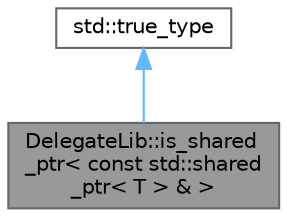 digraph "DelegateLib::is_shared_ptr&lt; const std::shared_ptr&lt; T &gt; &amp; &gt;"
{
 // LATEX_PDF_SIZE
  bgcolor="transparent";
  edge [fontname=Helvetica,fontsize=10,labelfontname=Helvetica,labelfontsize=10];
  node [fontname=Helvetica,fontsize=10,shape=box,height=0.2,width=0.4];
  Node1 [id="Node000001",label="DelegateLib::is_shared\l_ptr\< const std::shared\l_ptr\< T \> & \>",height=0.2,width=0.4,color="gray40", fillcolor="grey60", style="filled", fontcolor="black",tooltip=" "];
  Node2 -> Node1 [id="edge1_Node000001_Node000002",dir="back",color="steelblue1",style="solid",tooltip=" "];
  Node2 [id="Node000002",label="std::true_type",height=0.2,width=0.4,color="gray40", fillcolor="white", style="filled",tooltip=" "];
}
